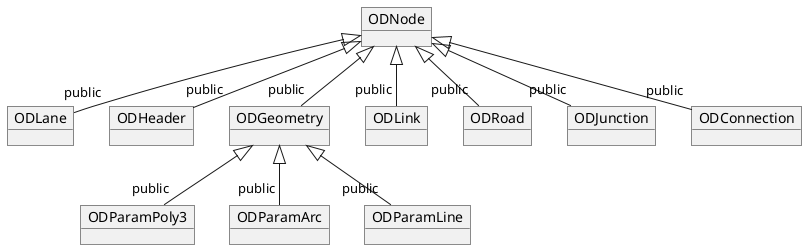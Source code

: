 @startuml
object ODNode
object ODLane
object ODHeader
object ODGeometry
object ODLink
object ODRoad
object ODJunction
object ODConnection
object ODParamPoly3
object ODParamArc
object ODParamLine

ODNode <|-- "public" ODLane
ODNode <|-- "public" ODHeader
ODNode <|-- "public" ODGeometry
ODNode <|-- "public" ODLink
ODNode <|-- "public" ODRoad
ODNode <|-- "public" ODJunction
ODNode <|-- "public" ODConnection
ODGeometry <|-- "public" ODParamPoly3
ODGeometry <|-- "public" ODParamArc
ODGeometry <|-- "public" ODParamLine

@enduml